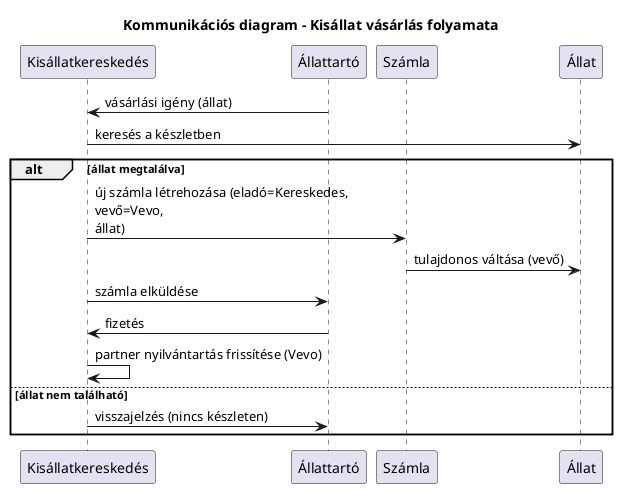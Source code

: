 
@startuml
title Kommunikációs diagram – Kisállat vásárlás folyamata

participant "Kisállatkereskedés" as Kereskedes
participant "Állattartó" as Vevo
participant "Számla" as Szamla
participant "Állat" as Allat

Vevo -> Kereskedes : vásárlási igény (állat)
Kereskedes -> Allat : keresés a készletben

alt állat megtalálva
    Kereskedes -> Szamla : új számla létrehozása (eladó=Kereskedes,\nvevő=Vevo,\nállat)
    Szamla -> Allat : tulajdonos váltása (vevő)
    Kereskedes -> Vevo : számla elküldése
    Vevo -> Kereskedes : fizetés
    Kereskedes -> Kereskedes : partner nyilvántartás frissítése (Vevo)
else állat nem található
    Kereskedes -> Vevo : visszajelzés (nincs készleten)
end

@enduml
